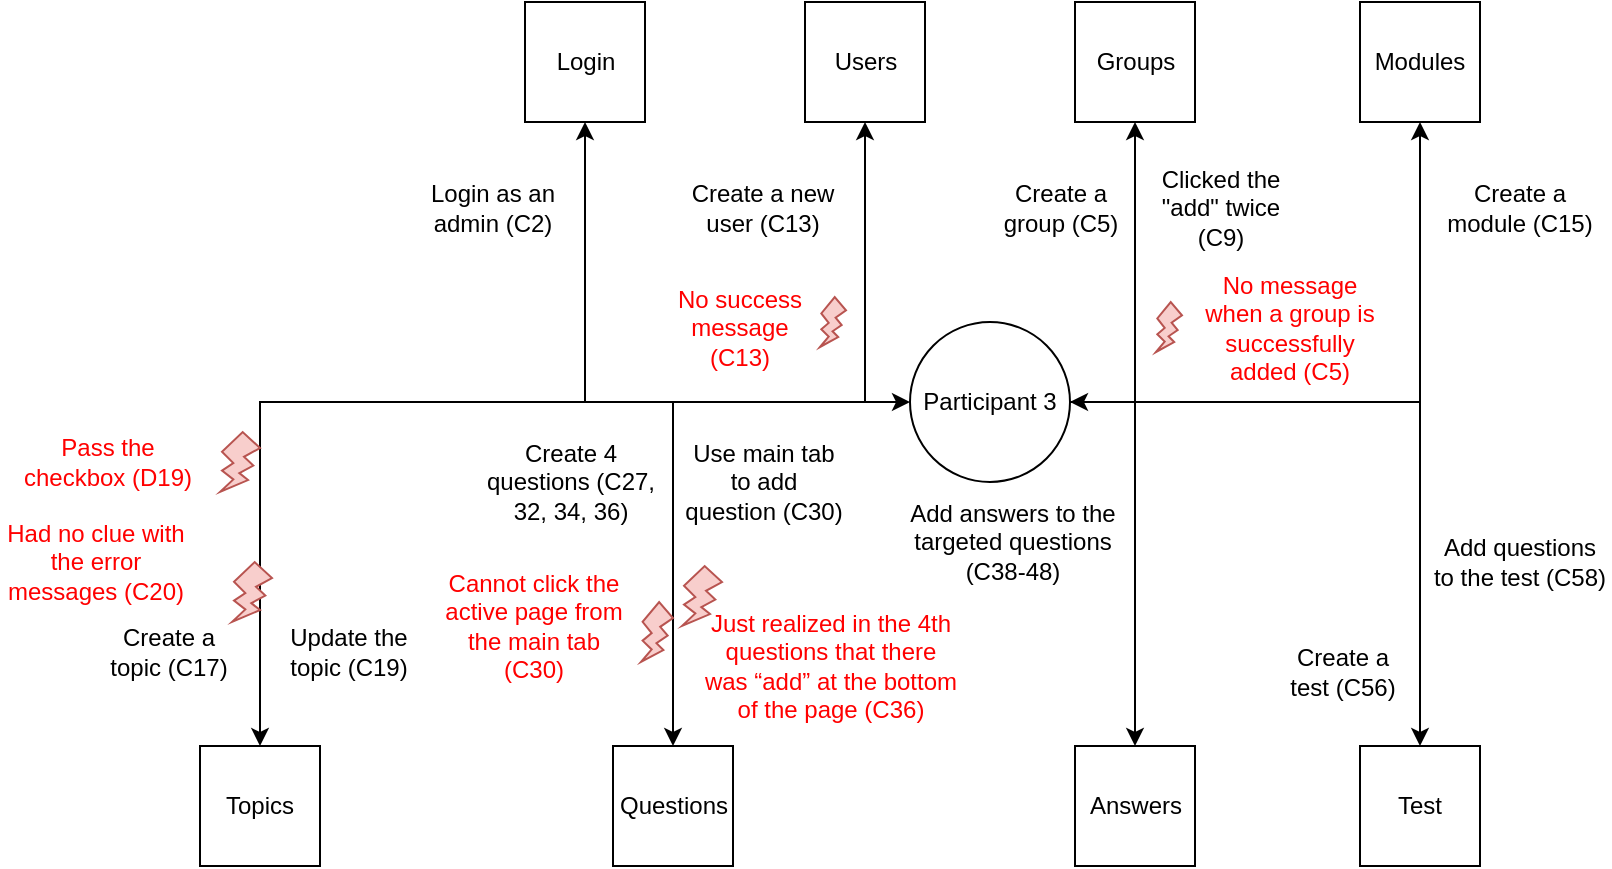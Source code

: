 <mxfile version="10.6.7" type="device"><diagram id="oIrnR5QeTd-SDm1Cvkcp" name="Page-1"><mxGraphModel dx="1690" dy="403" grid="1" gridSize="10" guides="1" tooltips="1" connect="1" arrows="1" fold="1" page="1" pageScale="1" pageWidth="850" pageHeight="1100" math="0" shadow="0"><root><mxCell id="0"/><mxCell id="1" parent="0"/><mxCell id="cX0Fe_pC14tGrqXzOSek-1" value="Participant 3" style="ellipse;whiteSpace=wrap;html=1;aspect=fixed;" vertex="1" parent="1"><mxGeometry x="385" y="210" width="80" height="80" as="geometry"/></mxCell><mxCell id="cX0Fe_pC14tGrqXzOSek-2" style="edgeStyle=orthogonalEdgeStyle;rounded=0;orthogonalLoop=1;jettySize=auto;html=1;entryX=0;entryY=0.5;entryDx=0;entryDy=0;startArrow=classic;startFill=1;" edge="1" parent="1" source="cX0Fe_pC14tGrqXzOSek-3" target="cX0Fe_pC14tGrqXzOSek-1"><mxGeometry relative="1" as="geometry"><Array as="points"><mxPoint x="223" y="250"/></Array></mxGeometry></mxCell><mxCell id="cX0Fe_pC14tGrqXzOSek-3" value="Login" style="whiteSpace=wrap;html=1;aspect=fixed;" vertex="1" parent="1"><mxGeometry x="192.5" y="50" width="60" height="60" as="geometry"/></mxCell><mxCell id="cX0Fe_pC14tGrqXzOSek-4" style="edgeStyle=orthogonalEdgeStyle;rounded=0;orthogonalLoop=1;jettySize=auto;html=1;startArrow=classic;startFill=1;endArrow=none;endFill=0;" edge="1" parent="1" source="cX0Fe_pC14tGrqXzOSek-5"><mxGeometry relative="1" as="geometry"><mxPoint x="350" y="250" as="targetPoint"/><Array as="points"><mxPoint x="363" y="250"/></Array></mxGeometry></mxCell><mxCell id="cX0Fe_pC14tGrqXzOSek-5" value="Users" style="whiteSpace=wrap;html=1;aspect=fixed;" vertex="1" parent="1"><mxGeometry x="332.5" y="50" width="60" height="60" as="geometry"/></mxCell><mxCell id="cX0Fe_pC14tGrqXzOSek-6" style="edgeStyle=orthogonalEdgeStyle;rounded=0;orthogonalLoop=1;jettySize=auto;html=1;entryX=1;entryY=0.5;entryDx=0;entryDy=0;startArrow=classic;startFill=1;endArrow=classic;endFill=1;" edge="1" parent="1" source="cX0Fe_pC14tGrqXzOSek-7" target="cX0Fe_pC14tGrqXzOSek-1"><mxGeometry relative="1" as="geometry"><Array as="points"><mxPoint x="498" y="250"/></Array></mxGeometry></mxCell><mxCell id="cX0Fe_pC14tGrqXzOSek-7" value="Groups" style="whiteSpace=wrap;html=1;aspect=fixed;" vertex="1" parent="1"><mxGeometry x="467.5" y="50" width="60" height="60" as="geometry"/></mxCell><mxCell id="cX0Fe_pC14tGrqXzOSek-8" style="edgeStyle=orthogonalEdgeStyle;rounded=0;orthogonalLoop=1;jettySize=auto;html=1;entryX=1;entryY=0.5;entryDx=0;entryDy=0;startArrow=classic;startFill=1;endArrow=none;endFill=0;" edge="1" parent="1" source="cX0Fe_pC14tGrqXzOSek-9" target="cX0Fe_pC14tGrqXzOSek-1"><mxGeometry relative="1" as="geometry"><Array as="points"><mxPoint x="640" y="250"/></Array></mxGeometry></mxCell><mxCell id="cX0Fe_pC14tGrqXzOSek-9" value="Modules" style="whiteSpace=wrap;html=1;aspect=fixed;" vertex="1" parent="1"><mxGeometry x="610" y="50" width="60" height="60" as="geometry"/></mxCell><mxCell id="cX0Fe_pC14tGrqXzOSek-10" style="edgeStyle=orthogonalEdgeStyle;rounded=0;orthogonalLoop=1;jettySize=auto;html=1;entryX=0;entryY=0.5;entryDx=0;entryDy=0;startArrow=classic;startFill=1;endArrow=none;endFill=0;" edge="1" parent="1" source="cX0Fe_pC14tGrqXzOSek-11"><mxGeometry relative="1" as="geometry"><Array as="points"><mxPoint x="60.5" y="250"/></Array><mxPoint x="222.5" y="250" as="targetPoint"/></mxGeometry></mxCell><mxCell id="cX0Fe_pC14tGrqXzOSek-11" value="Topics" style="whiteSpace=wrap;html=1;aspect=fixed;" vertex="1" parent="1"><mxGeometry x="30" y="422" width="60" height="60" as="geometry"/></mxCell><mxCell id="cX0Fe_pC14tGrqXzOSek-12" style="edgeStyle=orthogonalEdgeStyle;rounded=0;orthogonalLoop=1;jettySize=auto;html=1;entryX=0;entryY=0.5;entryDx=0;entryDy=0;startArrow=classic;startFill=1;endArrow=none;endFill=0;" edge="1" parent="1" source="cX0Fe_pC14tGrqXzOSek-13"><mxGeometry relative="1" as="geometry"><mxPoint x="289" y="250" as="targetPoint"/><Array as="points"><mxPoint x="267" y="250"/></Array></mxGeometry></mxCell><mxCell id="cX0Fe_pC14tGrqXzOSek-13" value="Questions" style="whiteSpace=wrap;html=1;aspect=fixed;" vertex="1" parent="1"><mxGeometry x="236.5" y="422" width="60" height="60" as="geometry"/></mxCell><mxCell id="cX0Fe_pC14tGrqXzOSek-14" style="edgeStyle=orthogonalEdgeStyle;rounded=0;orthogonalLoop=1;jettySize=auto;html=1;entryX=1;entryY=0.5;entryDx=0;entryDy=0;startArrow=classic;startFill=1;endArrow=none;endFill=0;" edge="1" parent="1" source="cX0Fe_pC14tGrqXzOSek-15" target="cX0Fe_pC14tGrqXzOSek-1"><mxGeometry relative="1" as="geometry"><Array as="points"><mxPoint x="498" y="250"/></Array></mxGeometry></mxCell><mxCell id="cX0Fe_pC14tGrqXzOSek-15" value="Answers" style="whiteSpace=wrap;html=1;aspect=fixed;" vertex="1" parent="1"><mxGeometry x="467.5" y="422" width="60" height="60" as="geometry"/></mxCell><mxCell id="cX0Fe_pC14tGrqXzOSek-16" style="edgeStyle=orthogonalEdgeStyle;rounded=0;orthogonalLoop=1;jettySize=auto;html=1;entryX=1;entryY=0.5;entryDx=0;entryDy=0;startArrow=classic;startFill=1;endArrow=none;endFill=0;" edge="1" parent="1" source="cX0Fe_pC14tGrqXzOSek-17" target="cX0Fe_pC14tGrqXzOSek-1"><mxGeometry relative="1" as="geometry"><Array as="points"><mxPoint x="640" y="250"/></Array></mxGeometry></mxCell><mxCell id="cX0Fe_pC14tGrqXzOSek-17" value="Test" style="whiteSpace=wrap;html=1;aspect=fixed;" vertex="1" parent="1"><mxGeometry x="610" y="422" width="60" height="60" as="geometry"/></mxCell><mxCell id="cX0Fe_pC14tGrqXzOSek-18" value="Login as an admin (C2)" style="text;html=1;strokeColor=none;fillColor=none;align=center;verticalAlign=middle;whiteSpace=wrap;rounded=0;" vertex="1" parent="1"><mxGeometry x="140" y="128" width="73" height="50" as="geometry"/></mxCell><mxCell id="cX0Fe_pC14tGrqXzOSek-19" value="Create a new user (C13)" style="text;html=1;strokeColor=none;fillColor=none;align=center;verticalAlign=middle;whiteSpace=wrap;rounded=0;" vertex="1" parent="1"><mxGeometry x="270" y="128" width="83" height="50" as="geometry"/></mxCell><mxCell id="cX0Fe_pC14tGrqXzOSek-20" value="Create a group (C5)" style="text;html=1;strokeColor=none;fillColor=none;align=center;verticalAlign=middle;whiteSpace=wrap;rounded=0;" vertex="1" parent="1"><mxGeometry x="424" y="128" width="73" height="50" as="geometry"/></mxCell><mxCell id="cX0Fe_pC14tGrqXzOSek-21" value="Create a module (C15)" style="text;html=1;strokeColor=none;fillColor=none;align=center;verticalAlign=middle;whiteSpace=wrap;rounded=0;" vertex="1" parent="1"><mxGeometry x="650" y="128" width="80" height="50" as="geometry"/></mxCell><mxCell id="cX0Fe_pC14tGrqXzOSek-22" value="Create a topic (C17)" style="text;html=1;strokeColor=none;fillColor=none;align=center;verticalAlign=middle;whiteSpace=wrap;rounded=0;" vertex="1" parent="1"><mxGeometry x="-22.5" y="350" width="73" height="50" as="geometry"/></mxCell><mxCell id="cX0Fe_pC14tGrqXzOSek-23" value="Update the topic (C19)" style="text;html=1;strokeColor=none;fillColor=none;align=center;verticalAlign=middle;whiteSpace=wrap;rounded=0;" vertex="1" parent="1"><mxGeometry x="67.5" y="350" width="73" height="50" as="geometry"/></mxCell><mxCell id="cX0Fe_pC14tGrqXzOSek-24" value="" style="verticalLabelPosition=bottom;verticalAlign=top;html=1;shape=mxgraph.basic.flash;fillColor=#f8cecc;strokeColor=#b85450;" vertex="1" parent="1"><mxGeometry x="40" y="265" width="20" height="30" as="geometry"/></mxCell><mxCell id="cX0Fe_pC14tGrqXzOSek-25" value="&lt;font color=&quot;#ff0000&quot;&gt;Pass the checkbox (D19)&lt;/font&gt;" style="text;html=1;strokeColor=none;fillColor=none;align=center;verticalAlign=middle;whiteSpace=wrap;rounded=0;" vertex="1" parent="1"><mxGeometry x="-63" y="255" width="94" height="50" as="geometry"/></mxCell><mxCell id="cX0Fe_pC14tGrqXzOSek-26" value="Create 4 questions (C27, 32, 34, 36)" style="text;html=1;strokeColor=none;fillColor=none;align=center;verticalAlign=middle;whiteSpace=wrap;rounded=0;" vertex="1" parent="1"><mxGeometry x="167" y="265" width="97" height="50" as="geometry"/></mxCell><mxCell id="cX0Fe_pC14tGrqXzOSek-27" value="Add answers to the targeted questions (C38-48)" style="text;html=1;strokeColor=none;fillColor=none;align=center;verticalAlign=middle;whiteSpace=wrap;rounded=0;" vertex="1" parent="1"><mxGeometry x="380" y="295" width="113" height="50" as="geometry"/></mxCell><mxCell id="cX0Fe_pC14tGrqXzOSek-28" value="Create a test (C56)" style="text;html=1;strokeColor=none;fillColor=none;align=center;verticalAlign=middle;whiteSpace=wrap;rounded=0;" vertex="1" parent="1"><mxGeometry x="570" y="360" width="63" height="50" as="geometry"/></mxCell><mxCell id="cX0Fe_pC14tGrqXzOSek-29" value="Add questions to the test (C58)" style="text;html=1;strokeColor=none;fillColor=none;align=center;verticalAlign=middle;whiteSpace=wrap;rounded=0;" vertex="1" parent="1"><mxGeometry x="645" y="305" width="90" height="50" as="geometry"/></mxCell><mxCell id="cX0Fe_pC14tGrqXzOSek-30" value="" style="verticalLabelPosition=bottom;verticalAlign=top;html=1;shape=mxgraph.basic.flash;fillColor=#f8cecc;strokeColor=#b85450;" vertex="1" parent="1"><mxGeometry x="271" y="332" width="20" height="30" as="geometry"/></mxCell><mxCell id="cX0Fe_pC14tGrqXzOSek-31" value="&lt;span id=&quot;docs-internal-guid-62fd8104-7fff-24da-9fc8-18dcf245097e&quot;&gt;&lt;p dir=&quot;ltr&quot;&gt;&lt;span&gt;&lt;font color=&quot;#ff0000&quot;&gt;No message when a group is successfully added (C5)&lt;/font&gt;&lt;/span&gt;&lt;/p&gt;&lt;/span&gt;" style="text;html=1;strokeColor=none;fillColor=none;align=center;verticalAlign=middle;whiteSpace=wrap;rounded=0;" vertex="1" parent="1"><mxGeometry x="528" y="187.5" width="94" height="50" as="geometry"/></mxCell><mxCell id="cX0Fe_pC14tGrqXzOSek-32" value="" style="verticalLabelPosition=bottom;verticalAlign=top;html=1;shape=mxgraph.basic.flash;fillColor=#f8cecc;strokeColor=#b85450;" vertex="1" parent="1"><mxGeometry x="508" y="200" width="13" height="25" as="geometry"/></mxCell><mxCell id="cX0Fe_pC14tGrqXzOSek-34" value="" style="verticalLabelPosition=bottom;verticalAlign=top;html=1;shape=mxgraph.basic.flash;fillColor=#f8cecc;strokeColor=#b85450;" vertex="1" parent="1"><mxGeometry x="340" y="197.5" width="13" height="25" as="geometry"/></mxCell><mxCell id="cX0Fe_pC14tGrqXzOSek-35" value="&lt;font color=&quot;#ff0000&quot;&gt;No success message (C13)&lt;/font&gt;" style="text;html=1;strokeColor=none;fillColor=none;align=center;verticalAlign=middle;whiteSpace=wrap;rounded=0;" vertex="1" parent="1"><mxGeometry x="260" y="188" width="80" height="50" as="geometry"/></mxCell><mxCell id="cX0Fe_pC14tGrqXzOSek-37" value="Clicked the &quot;add&quot; twice (C9)" style="text;html=1;strokeColor=none;fillColor=none;align=center;verticalAlign=middle;whiteSpace=wrap;rounded=0;" vertex="1" parent="1"><mxGeometry x="504" y="128" width="73" height="50" as="geometry"/></mxCell><mxCell id="cX0Fe_pC14tGrqXzOSek-38" value="&lt;span id=&quot;docs-internal-guid-01af9080-7fff-fb54-7e95-d678ef706640&quot;&gt;&lt;p dir=&quot;ltr&quot;&gt;&lt;span&gt;Had no clue with the error messages (C20)&lt;/span&gt;&lt;/p&gt;&lt;/span&gt;" style="text;html=1;strokeColor=none;fillColor=none;align=center;verticalAlign=middle;whiteSpace=wrap;rounded=0;fontColor=#FF0000;" vertex="1" parent="1"><mxGeometry x="-69.5" y="305" width="94" height="50" as="geometry"/></mxCell><mxCell id="cX0Fe_pC14tGrqXzOSek-39" value="" style="verticalLabelPosition=bottom;verticalAlign=top;html=1;shape=mxgraph.basic.flash;fillColor=#f8cecc;strokeColor=#b85450;" vertex="1" parent="1"><mxGeometry x="250.5" y="350" width="16" height="30" as="geometry"/></mxCell><mxCell id="cX0Fe_pC14tGrqXzOSek-40" value="&lt;span id=&quot;docs-internal-guid-de39169a-7fff-e253-a285-7868202f962a&quot;&gt;&lt;p dir=&quot;ltr&quot;&gt;&lt;span&gt;Use main tab to add question (C30)&lt;/span&gt;&lt;/p&gt;&lt;/span&gt;" style="text;html=1;strokeColor=none;fillColor=none;align=center;verticalAlign=middle;whiteSpace=wrap;rounded=0;" vertex="1" parent="1"><mxGeometry x="271" y="265" width="82" height="50" as="geometry"/></mxCell><mxCell id="cX0Fe_pC14tGrqXzOSek-41" value="&lt;span id=&quot;docs-internal-guid-01af9080-7fff-fb54-7e95-d678ef706640&quot;&gt;&lt;p dir=&quot;ltr&quot;&gt;&lt;/p&gt;&lt;p dir=&quot;ltr&quot;&gt;&lt;span&gt;Cannot click the active page from the main tab (C30)&lt;/span&gt;&lt;/p&gt;&lt;/span&gt;" style="text;html=1;strokeColor=none;fillColor=none;align=center;verticalAlign=middle;whiteSpace=wrap;rounded=0;fontColor=#FF0000;" vertex="1" parent="1"><mxGeometry x="150" y="330" width="94" height="64" as="geometry"/></mxCell><mxCell id="cX0Fe_pC14tGrqXzOSek-42" value="" style="verticalLabelPosition=bottom;verticalAlign=top;html=1;shape=mxgraph.basic.flash;fillColor=#f8cecc;strokeColor=#b85450;" vertex="1" parent="1"><mxGeometry x="46" y="330" width="20" height="30" as="geometry"/></mxCell><mxCell id="cX0Fe_pC14tGrqXzOSek-43" value="&lt;span id=&quot;docs-internal-guid-01af9080-7fff-fb54-7e95-d678ef706640&quot;&gt;&lt;p dir=&quot;ltr&quot;&gt;&lt;/p&gt;&lt;p dir=&quot;ltr&quot;&gt;&lt;/p&gt;&lt;p dir=&quot;ltr&quot;&gt;&lt;span&gt;Just realized in the 4th questions that there was “add” at the bottom of the page (C36)&lt;/span&gt;&lt;/p&gt;&lt;/span&gt;" style="text;html=1;strokeColor=none;fillColor=none;align=center;verticalAlign=middle;whiteSpace=wrap;rounded=0;fontColor=#FF0000;" vertex="1" parent="1"><mxGeometry x="281" y="350" width="129" height="64" as="geometry"/></mxCell></root></mxGraphModel></diagram></mxfile>